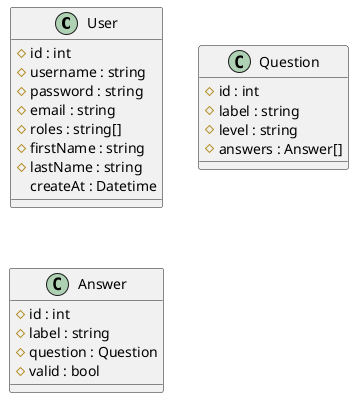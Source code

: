 @startuml

class User{
    #id : int
    #username : string
    #password : string
    #email : string
    #roles : string[]
    #firstName : string
    #lastName : string
    createAt : Datetime

}

class Question{
    #id : int
    #label : string
    #level : string
    #answers : Answer[]
}

class Answer{
    #id : int
    #label : string
    #question : Question
    #valid : bool
}


@enduml

